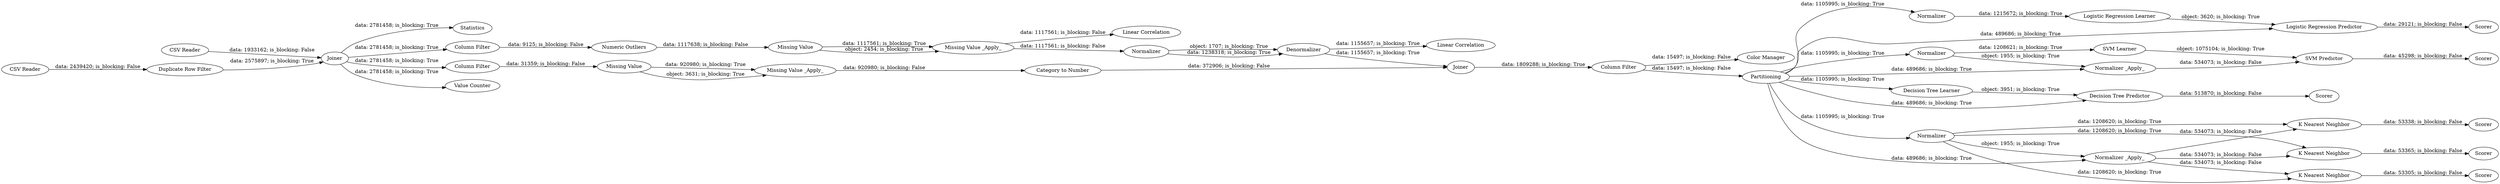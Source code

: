 digraph {
	"6854244590584615379_2" [label="CSV Reader"]
	"6854244590584615379_1714" [label="K Nearest Neighbor"]
	"6854244590584615379_1662" [label="Missing Value"]
	"6854244590584615379_1663" [label="Missing Value _Apply_"]
	"6854244590584615379_1" [label="CSV Reader"]
	"6854244590584615379_6" [label="Logistic Regression Predictor"]
	"6854244590584615379_1665" [label="Missing Value _Apply_"]
	"6854244590584615379_8" [label=Scorer]
	"6854244590584615379_1727" [label=Scorer]
	"6854244590584615379_7" [label=Scorer]
	"6854244590584615379_1711" [label=Normalizer]
	"6854244590584615379_10" [label="Color Manager"]
	"6854244590584615379_1707" [label=Denormalizer]
	"6854244590584615379_1719" [label=Scorer]
	"6854244590584615379_4" [label=Joiner]
	"6854244590584615379_1672" [label="Linear Correlation"]
	"6854244590584615379_1720" [label=Normalizer]
	"6854244590584615379_9" [label="Column Filter"]
	"6854244590584615379_1706" [label=Normalizer]
	"6854244590584615379_1716" [label="K Nearest Neighbor"]
	"6854244590584615379_1726" [label=Statistics]
	"6854244590584615379_1723" [label="SVM Predictor"]
	"6854244590584615379_1654" [label="Numeric Outliers"]
	"6854244590584615379_1658" [label=Joiner]
	"6854244590584615379_1651" [label="Column Filter"]
	"6854244590584615379_1650" [label="Column Filter"]
	"6854244590584615379_1710" [label="Decision Tree Predictor"]
	"6854244590584615379_3" [label="Logistic Regression Learner"]
	"6854244590584615379_1724" [label="Value Counter"]
	"6854244590584615379_1656" [label="Category to Number"]
	"6854244590584615379_1725" [label="Linear Correlation"]
	"6854244590584615379_1718" [label=Scorer]
	"6854244590584615379_1709" [label="Decision Tree Learner"]
	"6854244590584615379_1722" [label="SVM Learner"]
	"6854244590584615379_1721" [label="Normalizer _Apply_"]
	"6854244590584615379_1712" [label=Normalizer]
	"6854244590584615379_1717" [label=Scorer]
	"6854244590584615379_1708" [label=Partitioning]
	"6854244590584615379_1715" [label="K Nearest Neighbor"]
	"6854244590584615379_5" [label="Duplicate Row Filter"]
	"6854244590584615379_1664" [label="Missing Value"]
	"6854244590584615379_1713" [label="Normalizer _Apply_"]
	"6854244590584615379_1654" -> "6854244590584615379_1664" [label="data: 1117638; is_blocking: False"]
	"6854244590584615379_1662" -> "6854244590584615379_1663" [label="object: 3631; is_blocking: True"]
	"6854244590584615379_1721" -> "6854244590584615379_1723" [label="data: 534073; is_blocking: False"]
	"6854244590584615379_1664" -> "6854244590584615379_1665" [label="object: 2454; is_blocking: True"]
	"6854244590584615379_4" -> "6854244590584615379_1651" [label="data: 2781458; is_blocking: True"]
	"6854244590584615379_4" -> "6854244590584615379_1724" [label="data: 2781458; is_blocking: True"]
	"6854244590584615379_9" -> "6854244590584615379_1708" [label="data: 15497; is_blocking: False"]
	"6854244590584615379_1716" -> "6854244590584615379_1719" [label="data: 53365; is_blocking: False"]
	"6854244590584615379_1708" -> "6854244590584615379_1713" [label="data: 489686; is_blocking: True"]
	"6854244590584615379_1707" -> "6854244590584615379_1672" [label="data: 1155657; is_blocking: True"]
	"6854244590584615379_1710" -> "6854244590584615379_8" [label="data: 513870; is_blocking: False"]
	"6854244590584615379_1708" -> "6854244590584615379_1721" [label="data: 489686; is_blocking: True"]
	"6854244590584615379_4" -> "6854244590584615379_1650" [label="data: 2781458; is_blocking: True"]
	"6854244590584615379_1662" -> "6854244590584615379_1663" [label="data: 920980; is_blocking: True"]
	"6854244590584615379_1713" -> "6854244590584615379_1716" [label="data: 534073; is_blocking: False"]
	"6854244590584615379_6" -> "6854244590584615379_7" [label="data: 29121; is_blocking: False"]
	"6854244590584615379_1663" -> "6854244590584615379_1656" [label="data: 920980; is_blocking: False"]
	"6854244590584615379_1650" -> "6854244590584615379_1662" [label="data: 31359; is_blocking: False"]
	"6854244590584615379_1714" -> "6854244590584615379_1718" [label="data: 53338; is_blocking: False"]
	"6854244590584615379_1708" -> "6854244590584615379_1710" [label="data: 489686; is_blocking: True"]
	"6854244590584615379_1720" -> "6854244590584615379_1721" [label="object: 1955; is_blocking: True"]
	"6854244590584615379_1713" -> "6854244590584615379_1715" [label="data: 534073; is_blocking: False"]
	"6854244590584615379_1665" -> "6854244590584615379_1725" [label="data: 1117561; is_blocking: False"]
	"6854244590584615379_1720" -> "6854244590584615379_1722" [label="data: 1208621; is_blocking: True"]
	"6854244590584615379_1664" -> "6854244590584615379_1665" [label="data: 1117561; is_blocking: True"]
	"6854244590584615379_3" -> "6854244590584615379_6" [label="object: 3620; is_blocking: True"]
	"6854244590584615379_1712" -> "6854244590584615379_1715" [label="data: 1208620; is_blocking: True"]
	"6854244590584615379_1708" -> "6854244590584615379_1720" [label="data: 1105995; is_blocking: True"]
	"6854244590584615379_4" -> "6854244590584615379_1726" [label="data: 2781458; is_blocking: True"]
	"6854244590584615379_1708" -> "6854244590584615379_1711" [label="data: 1105995; is_blocking: True"]
	"6854244590584615379_1708" -> "6854244590584615379_6" [label="data: 489686; is_blocking: True"]
	"6854244590584615379_1715" -> "6854244590584615379_1717" [label="data: 53305; is_blocking: False"]
	"6854244590584615379_1651" -> "6854244590584615379_1654" [label="data: 9125; is_blocking: False"]
	"6854244590584615379_1656" -> "6854244590584615379_1658" [label="data: 372906; is_blocking: False"]
	"6854244590584615379_2" -> "6854244590584615379_5" [label="data: 2439420; is_blocking: False"]
	"6854244590584615379_1712" -> "6854244590584615379_1716" [label="data: 1208620; is_blocking: True"]
	"6854244590584615379_1658" -> "6854244590584615379_9" [label="data: 1809288; is_blocking: True"]
	"6854244590584615379_1" -> "6854244590584615379_4" [label="data: 1933162; is_blocking: False"]
	"6854244590584615379_1711" -> "6854244590584615379_3" [label="data: 1215672; is_blocking: True"]
	"6854244590584615379_5" -> "6854244590584615379_4" [label="data: 2575897; is_blocking: True"]
	"6854244590584615379_1712" -> "6854244590584615379_1713" [label="object: 1955; is_blocking: True"]
	"6854244590584615379_1713" -> "6854244590584615379_1714" [label="data: 534073; is_blocking: False"]
	"6854244590584615379_1665" -> "6854244590584615379_1706" [label="data: 1117561; is_blocking: False"]
	"6854244590584615379_9" -> "6854244590584615379_10" [label="data: 15497; is_blocking: False"]
	"6854244590584615379_1706" -> "6854244590584615379_1707" [label="data: 1238318; is_blocking: True"]
	"6854244590584615379_1722" -> "6854244590584615379_1723" [label="object: 1075104; is_blocking: True"]
	"6854244590584615379_1706" -> "6854244590584615379_1707" [label="object: 1707; is_blocking: True"]
	"6854244590584615379_1712" -> "6854244590584615379_1714" [label="data: 1208620; is_blocking: True"]
	"6854244590584615379_1709" -> "6854244590584615379_1710" [label="object: 3951; is_blocking: True"]
	"6854244590584615379_1707" -> "6854244590584615379_1658" [label="data: 1155657; is_blocking: True"]
	"6854244590584615379_1723" -> "6854244590584615379_1727" [label="data: 45298; is_blocking: False"]
	"6854244590584615379_1708" -> "6854244590584615379_1709" [label="data: 1105995; is_blocking: True"]
	"6854244590584615379_1708" -> "6854244590584615379_1712" [label="data: 1105995; is_blocking: True"]
	rankdir=LR
}

